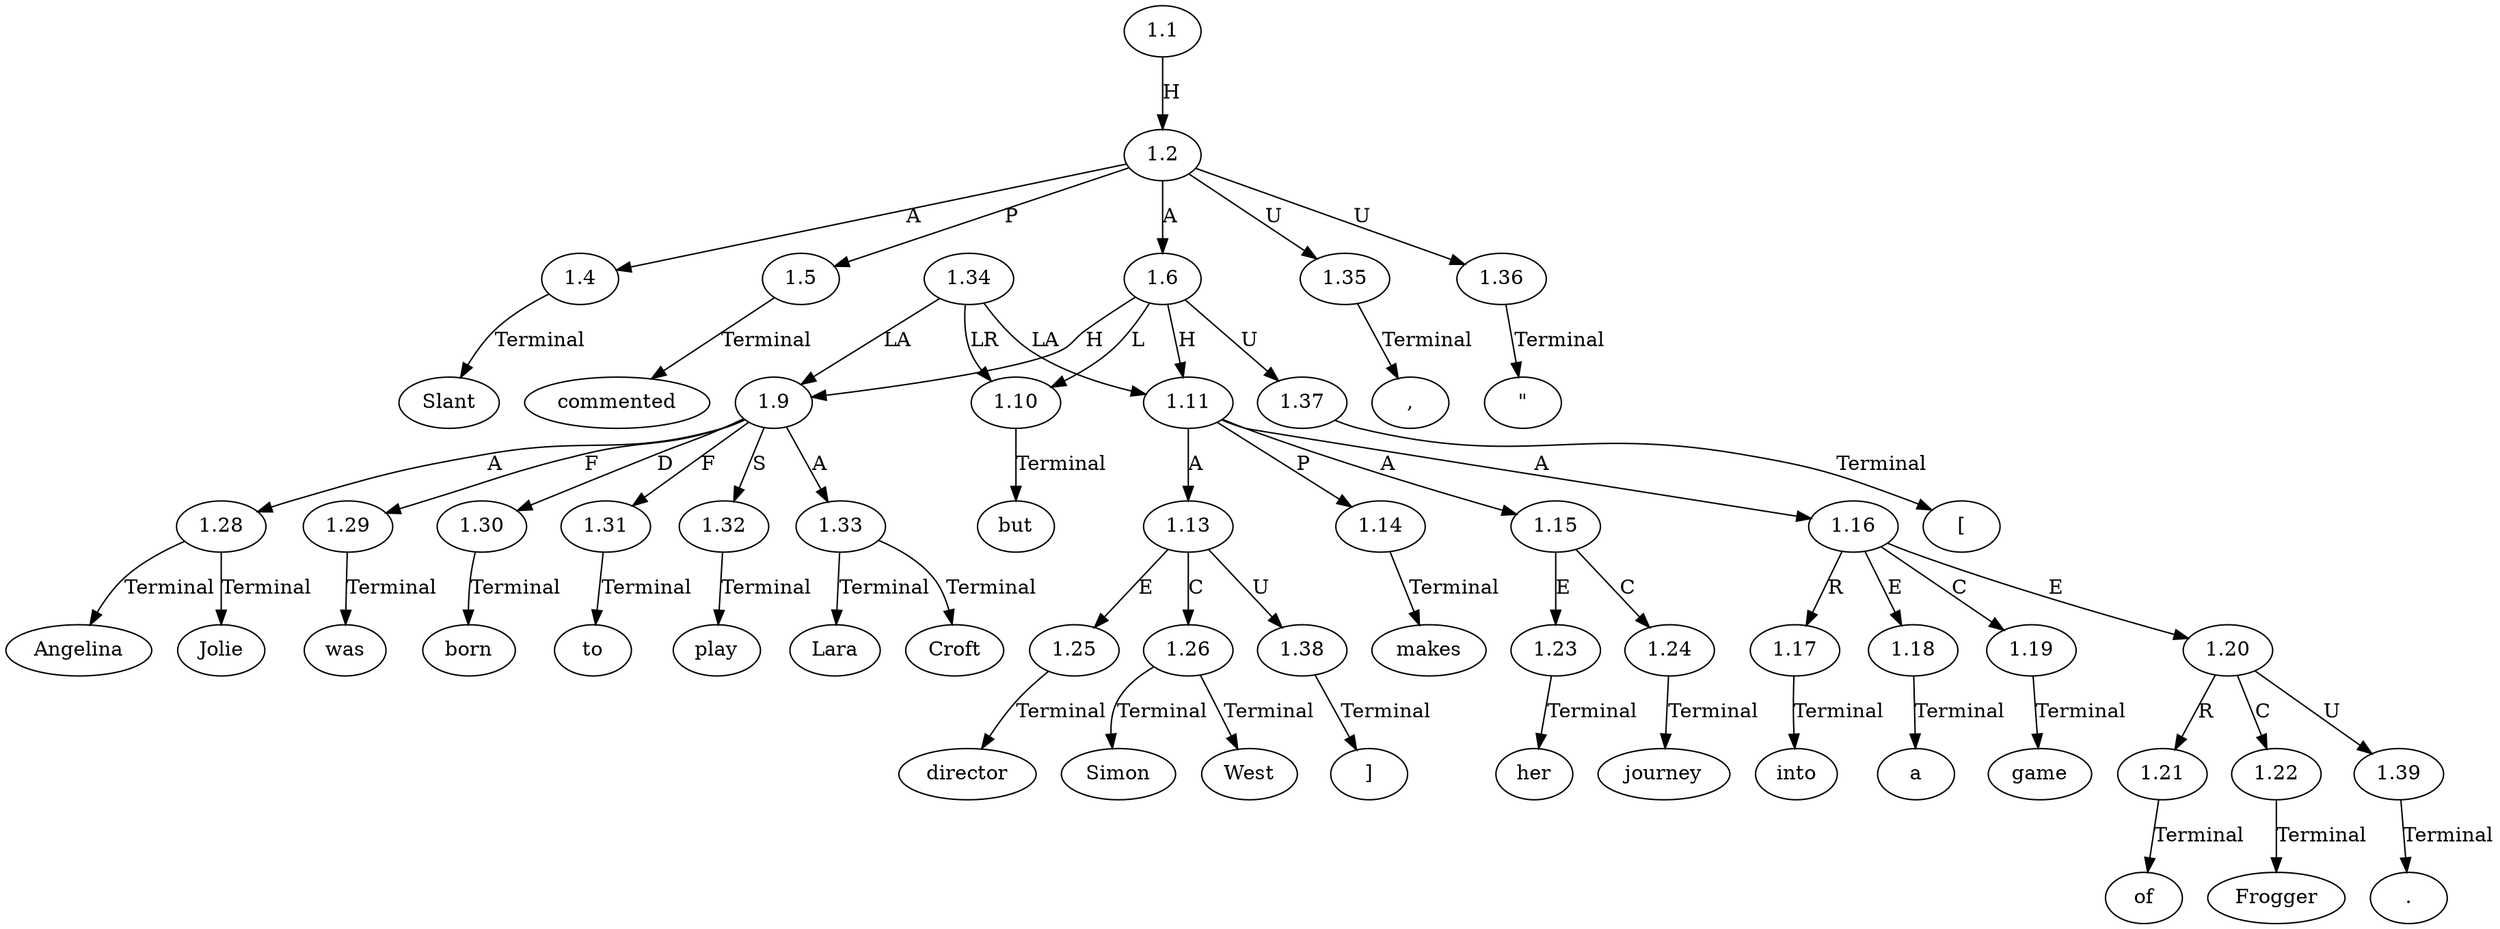 // Graph
digraph {
	0.1 [label=Slant ordering=out]
	0.10 [label=play ordering=out]
	0.11 [label=Lara ordering=out]
	0.12 [label=Croft ordering=out]
	0.13 [label=but ordering=out]
	0.14 [label="[" ordering=out]
	0.15 [label=director ordering=out]
	0.16 [label="]" ordering=out]
	0.17 [label=Simon ordering=out]
	0.18 [label=West ordering=out]
	0.19 [label=makes ordering=out]
	0.2 [label=commented ordering=out]
	0.20 [label=her ordering=out]
	0.21 [label=journey ordering=out]
	0.22 [label=into ordering=out]
	0.23 [label=a ordering=out]
	0.24 [label=game ordering=out]
	0.25 [label=of ordering=out]
	0.26 [label=Frogger ordering=out]
	0.27 [label="." ordering=out]
	0.3 [label="," ordering=out]
	0.4 [label="\"" ordering=out]
	0.5 [label=Angelina ordering=out]
	0.6 [label=Jolie ordering=out]
	0.7 [label=was ordering=out]
	0.8 [label=born ordering=out]
	0.9 [label=to ordering=out]
	1.1 [label=1.1 ordering=out]
	1.2 [label=1.2 ordering=out]
	1.4 [label=1.4 ordering=out]
	1.5 [label=1.5 ordering=out]
	1.6 [label=1.6 ordering=out]
	1.9 [label=1.9 ordering=out]
	1.10 [label=1.10 ordering=out]
	1.11 [label=1.11 ordering=out]
	1.13 [label=1.13 ordering=out]
	1.14 [label=1.14 ordering=out]
	1.15 [label=1.15 ordering=out]
	1.16 [label=1.16 ordering=out]
	1.17 [label=1.17 ordering=out]
	1.18 [label=1.18 ordering=out]
	1.19 [label=1.19 ordering=out]
	1.20 [label=1.20 ordering=out]
	1.21 [label=1.21 ordering=out]
	1.22 [label=1.22 ordering=out]
	1.23 [label=1.23 ordering=out]
	1.24 [label=1.24 ordering=out]
	1.25 [label=1.25 ordering=out]
	1.26 [label=1.26 ordering=out]
	1.28 [label=1.28 ordering=out]
	1.29 [label=1.29 ordering=out]
	1.30 [label=1.30 ordering=out]
	1.31 [label=1.31 ordering=out]
	1.32 [label=1.32 ordering=out]
	1.33 [label=1.33 ordering=out]
	1.34 [label=1.34 ordering=out]
	1.35 [label=1.35 ordering=out]
	1.36 [label=1.36 ordering=out]
	1.37 [label=1.37 ordering=out]
	1.38 [label=1.38 ordering=out]
	1.39 [label=1.39 ordering=out]
	1.1 -> 1.2 [label=H ordering=out]
	1.2 -> 1.4 [label=A ordering=out]
	1.2 -> 1.5 [label=P ordering=out]
	1.2 -> 1.6 [label=A ordering=out]
	1.2 -> 1.35 [label=U ordering=out]
	1.2 -> 1.36 [label=U ordering=out]
	1.4 -> 0.1 [label=Terminal ordering=out]
	1.5 -> 0.2 [label=Terminal ordering=out]
	1.6 -> 1.9 [label=H ordering=out]
	1.6 -> 1.10 [label=L ordering=out]
	1.6 -> 1.11 [label=H ordering=out]
	1.6 -> 1.37 [label=U ordering=out]
	1.9 -> 1.28 [label=A ordering=out]
	1.9 -> 1.29 [label=F ordering=out]
	1.9 -> 1.30 [label=D ordering=out]
	1.9 -> 1.31 [label=F ordering=out]
	1.9 -> 1.32 [label=S ordering=out]
	1.9 -> 1.33 [label=A ordering=out]
	1.10 -> 0.13 [label=Terminal ordering=out]
	1.11 -> 1.13 [label=A ordering=out]
	1.11 -> 1.14 [label=P ordering=out]
	1.11 -> 1.15 [label=A ordering=out]
	1.11 -> 1.16 [label=A ordering=out]
	1.13 -> 1.25 [label=E ordering=out]
	1.13 -> 1.26 [label=C ordering=out]
	1.13 -> 1.38 [label=U ordering=out]
	1.14 -> 0.19 [label=Terminal ordering=out]
	1.15 -> 1.23 [label=E ordering=out]
	1.15 -> 1.24 [label=C ordering=out]
	1.16 -> 1.17 [label=R ordering=out]
	1.16 -> 1.18 [label=E ordering=out]
	1.16 -> 1.19 [label=C ordering=out]
	1.16 -> 1.20 [label=E ordering=out]
	1.17 -> 0.22 [label=Terminal ordering=out]
	1.18 -> 0.23 [label=Terminal ordering=out]
	1.19 -> 0.24 [label=Terminal ordering=out]
	1.20 -> 1.21 [label=R ordering=out]
	1.20 -> 1.22 [label=C ordering=out]
	1.20 -> 1.39 [label=U ordering=out]
	1.21 -> 0.25 [label=Terminal ordering=out]
	1.22 -> 0.26 [label=Terminal ordering=out]
	1.23 -> 0.20 [label=Terminal ordering=out]
	1.24 -> 0.21 [label=Terminal ordering=out]
	1.25 -> 0.15 [label=Terminal ordering=out]
	1.26 -> 0.17 [label=Terminal ordering=out]
	1.26 -> 0.18 [label=Terminal ordering=out]
	1.28 -> 0.5 [label=Terminal ordering=out]
	1.28 -> 0.6 [label=Terminal ordering=out]
	1.29 -> 0.7 [label=Terminal ordering=out]
	1.30 -> 0.8 [label=Terminal ordering=out]
	1.31 -> 0.9 [label=Terminal ordering=out]
	1.32 -> 0.10 [label=Terminal ordering=out]
	1.33 -> 0.11 [label=Terminal ordering=out]
	1.33 -> 0.12 [label=Terminal ordering=out]
	1.34 -> 1.9 [label=LA ordering=out]
	1.34 -> 1.10 [label=LR ordering=out]
	1.34 -> 1.11 [label=LA ordering=out]
	1.35 -> 0.3 [label=Terminal ordering=out]
	1.36 -> 0.4 [label=Terminal ordering=out]
	1.37 -> 0.14 [label=Terminal ordering=out]
	1.38 -> 0.16 [label=Terminal ordering=out]
	1.39 -> 0.27 [label=Terminal ordering=out]
}
